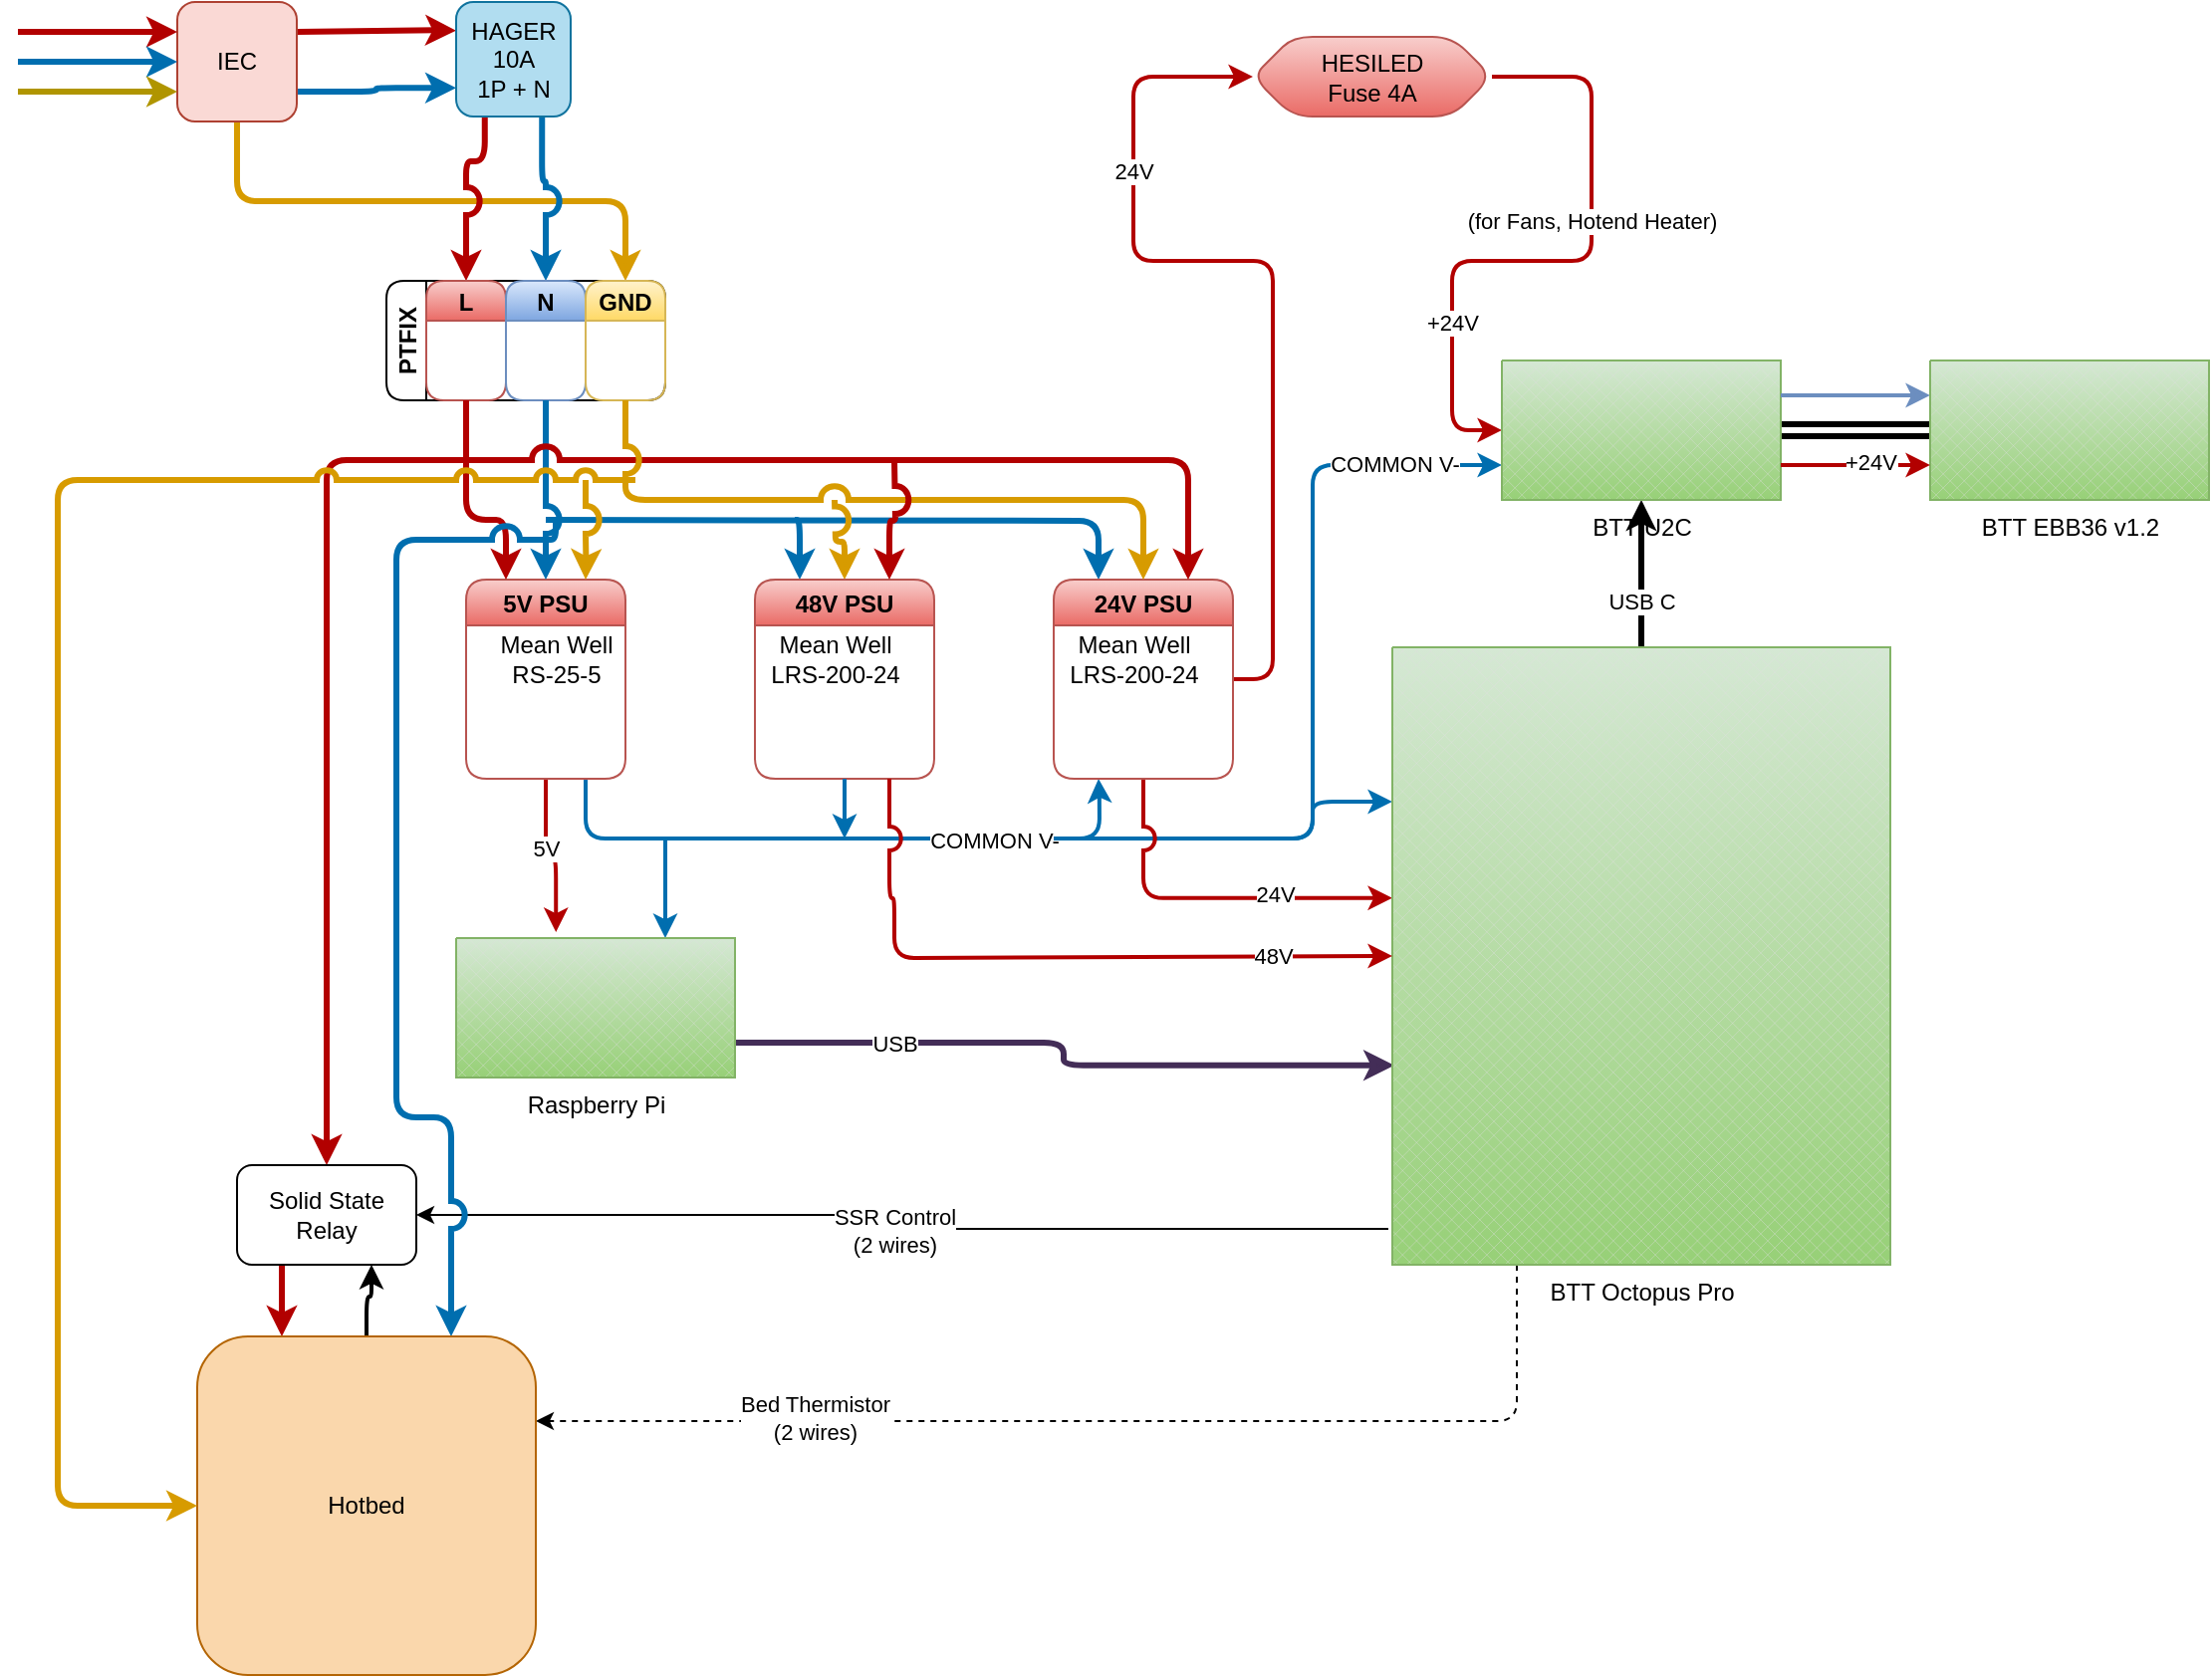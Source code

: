 <mxfile version="20.3.7" type="device"><diagram id="QOqqjxcJajb0X-ArDTNi" name="Page-1"><mxGraphModel dx="2062" dy="1072" grid="1" gridSize="10" guides="1" tooltips="1" connect="1" arrows="1" fold="1" page="1" pageScale="1" pageWidth="1169" pageHeight="827" math="0" shadow="0"><root><mxCell id="0"/><mxCell id="1" parent="0"/><mxCell id="SFFyEFczcYYvy0pRGhRm-11" style="edgeStyle=orthogonalEdgeStyle;curved=0;rounded=1;sketch=0;jumpStyle=arc;jumpSize=10;orthogonalLoop=1;jettySize=auto;html=1;exitX=1;exitY=0.25;exitDx=0;exitDy=0;strokeWidth=3;fillColor=#e51400;strokeColor=#B20000;entryX=0;entryY=0.25;entryDx=0;entryDy=0;" parent="1" source="SFFyEFczcYYvy0pRGhRm-1" target="SFFyEFczcYYvy0pRGhRm-10" edge="1"><mxGeometry relative="1" as="geometry"><mxPoint x="220" y="100" as="targetPoint"/><Array as="points"><mxPoint x="200" y="105"/><mxPoint x="200" y="104"/><mxPoint x="220" y="104"/></Array></mxGeometry></mxCell><mxCell id="SFFyEFczcYYvy0pRGhRm-12" style="edgeStyle=orthogonalEdgeStyle;curved=0;rounded=1;sketch=0;jumpStyle=arc;jumpSize=10;orthogonalLoop=1;jettySize=auto;html=1;exitX=1;exitY=0.75;exitDx=0;exitDy=0;strokeWidth=3;fillColor=#1ba1e2;strokeColor=#006EAF;entryX=0;entryY=0.75;entryDx=0;entryDy=0;" parent="1" source="SFFyEFczcYYvy0pRGhRm-1" target="SFFyEFczcYYvy0pRGhRm-10" edge="1"><mxGeometry relative="1" as="geometry"><mxPoint x="210" y="160" as="targetPoint"/><Array as="points"><mxPoint x="200" y="135"/><mxPoint x="200" y="133"/></Array></mxGeometry></mxCell><mxCell id="SFFyEFczcYYvy0pRGhRm-17" style="edgeStyle=orthogonalEdgeStyle;curved=0;rounded=1;sketch=0;jumpStyle=arc;jumpSize=10;orthogonalLoop=1;jettySize=auto;html=1;exitX=0.5;exitY=1;exitDx=0;exitDy=0;entryX=0.5;entryY=0;entryDx=0;entryDy=0;strokeWidth=3;fillColor=#ffe6cc;strokeColor=#d79b00;" parent="1" source="SFFyEFczcYYvy0pRGhRm-1" target="SFFyEFczcYYvy0pRGhRm-16" edge="1"><mxGeometry relative="1" as="geometry"/></mxCell><mxCell id="SFFyEFczcYYvy0pRGhRm-1" value="IEC" style="whiteSpace=wrap;html=1;aspect=fixed;rounded=1;sketch=0;fillColor=#fad9d5;strokeColor=#ae4132;" parent="1" vertex="1"><mxGeometry x="100" y="90" width="60" height="60" as="geometry"/></mxCell><mxCell id="SFFyEFczcYYvy0pRGhRm-4" value="" style="endArrow=classic;html=1;rounded=1;sketch=0;curved=0;jumpStyle=arc;jumpSize=10;entryX=0;entryY=0.25;entryDx=0;entryDy=0;fillColor=#e51400;strokeColor=#B20000;strokeWidth=3;" parent="1" target="SFFyEFczcYYvy0pRGhRm-1" edge="1"><mxGeometry width="50" height="50" relative="1" as="geometry"><mxPoint x="20" y="105" as="sourcePoint"/><mxPoint x="480" y="420" as="targetPoint"/></mxGeometry></mxCell><mxCell id="SFFyEFczcYYvy0pRGhRm-7" value="" style="endArrow=classic;html=1;rounded=1;sketch=0;curved=0;jumpStyle=arc;jumpSize=10;entryX=0;entryY=0.5;entryDx=0;entryDy=0;fillColor=#1ba1e2;strokeColor=#006EAF;strokeWidth=3;" parent="1" target="SFFyEFczcYYvy0pRGhRm-1" edge="1"><mxGeometry width="50" height="50" relative="1" as="geometry"><mxPoint x="20" y="120" as="sourcePoint"/><mxPoint x="70" y="115" as="targetPoint"/></mxGeometry></mxCell><mxCell id="SFFyEFczcYYvy0pRGhRm-9" value="" style="endArrow=classic;html=1;rounded=1;sketch=0;curved=0;jumpStyle=arc;jumpSize=10;entryX=0;entryY=0.75;entryDx=0;entryDy=0;fillColor=#e3c800;strokeColor=#B09500;strokeWidth=3;" parent="1" target="SFFyEFczcYYvy0pRGhRm-1" edge="1"><mxGeometry width="50" height="50" relative="1" as="geometry"><mxPoint x="20" y="135" as="sourcePoint"/><mxPoint x="80" y="125" as="targetPoint"/></mxGeometry></mxCell><mxCell id="SFFyEFczcYYvy0pRGhRm-18" style="edgeStyle=orthogonalEdgeStyle;curved=0;rounded=1;sketch=0;jumpStyle=arc;jumpSize=10;orthogonalLoop=1;jettySize=auto;html=1;exitX=0.25;exitY=1;exitDx=0;exitDy=0;entryX=0.5;entryY=0;entryDx=0;entryDy=0;strokeWidth=3;fillColor=#e51400;strokeColor=#B20000;" parent="1" source="SFFyEFczcYYvy0pRGhRm-10" target="SFFyEFczcYYvy0pRGhRm-14" edge="1"><mxGeometry relative="1" as="geometry"><Array as="points"><mxPoint x="254" y="170"/><mxPoint x="245" y="170"/></Array></mxGeometry></mxCell><mxCell id="SFFyEFczcYYvy0pRGhRm-19" style="edgeStyle=orthogonalEdgeStyle;curved=0;rounded=1;sketch=0;jumpStyle=arc;jumpSize=10;orthogonalLoop=1;jettySize=auto;html=1;exitX=0.75;exitY=1;exitDx=0;exitDy=0;entryX=0.5;entryY=0;entryDx=0;entryDy=0;strokeWidth=3;fillColor=#1ba1e2;strokeColor=#006EAF;" parent="1" source="SFFyEFczcYYvy0pRGhRm-10" target="SFFyEFczcYYvy0pRGhRm-15" edge="1"><mxGeometry relative="1" as="geometry"><Array as="points"><mxPoint x="283" y="180"/><mxPoint x="285" y="180"/></Array></mxGeometry></mxCell><mxCell id="SFFyEFczcYYvy0pRGhRm-10" value="&lt;div&gt;HAGER&lt;/div&gt;&lt;div&gt;10A&lt;/div&gt;&lt;div&gt;1P + N&lt;br&gt;&lt;/div&gt;" style="whiteSpace=wrap;html=1;aspect=fixed;rounded=1;sketch=0;fillColor=#b1ddf0;strokeColor=#10739e;" parent="1" vertex="1"><mxGeometry x="240" y="90" width="57.5" height="57.5" as="geometry"/></mxCell><mxCell id="SFFyEFczcYYvy0pRGhRm-13" value="PTFIX" style="swimlane;childLayout=stackLayout;resizeParent=1;resizeParentMax=0;startSize=20;horizontal=0;horizontalStack=1;rounded=1;sketch=0;" parent="1" vertex="1"><mxGeometry x="205" y="230" width="140" height="60" as="geometry"/></mxCell><mxCell id="SFFyEFczcYYvy0pRGhRm-14" value="L" style="swimlane;startSize=20;rounded=1;sketch=0;fillColor=#f8cecc;gradientColor=#ea6b66;strokeColor=#b85450;" parent="SFFyEFczcYYvy0pRGhRm-13" vertex="1"><mxGeometry x="20" width="40" height="60" as="geometry"/></mxCell><mxCell id="SFFyEFczcYYvy0pRGhRm-15" value="N" style="swimlane;startSize=20;rounded=1;sketch=0;fillColor=#dae8fc;gradientColor=#7ea6e0;strokeColor=#6c8ebf;" parent="SFFyEFczcYYvy0pRGhRm-13" vertex="1"><mxGeometry x="60" width="40" height="60" as="geometry"/></mxCell><mxCell id="SFFyEFczcYYvy0pRGhRm-16" value="GND" style="swimlane;startSize=20;rounded=1;sketch=0;fillColor=#fff2cc;gradientColor=#ffd966;strokeColor=#d6b656;" parent="SFFyEFczcYYvy0pRGhRm-13" vertex="1"><mxGeometry x="100" width="40" height="60" as="geometry"/></mxCell><mxCell id="SFFyEFczcYYvy0pRGhRm-33" style="edgeStyle=orthogonalEdgeStyle;curved=0;rounded=1;sketch=0;jumpStyle=arc;jumpSize=10;orthogonalLoop=1;jettySize=auto;html=1;entryX=0.25;entryY=0;entryDx=0;entryDy=0;strokeWidth=3;fillColor=#1ba1e2;strokeColor=#006EAF;" parent="1" target="SFFyEFczcYYvy0pRGhRm-22" edge="1"><mxGeometry relative="1" as="geometry"><mxPoint x="285" y="350" as="sourcePoint"/><mxPoint x="390" y="430" as="targetPoint"/></mxGeometry></mxCell><mxCell id="SFFyEFczcYYvy0pRGhRm-37" style="edgeStyle=orthogonalEdgeStyle;curved=0;rounded=1;sketch=0;jumpStyle=arc;jumpSize=10;orthogonalLoop=1;jettySize=auto;html=1;exitX=0.5;exitY=1;exitDx=0;exitDy=0;entryX=0.358;entryY=-0.043;entryDx=0;entryDy=0;entryPerimeter=0;strokeWidth=2;fillColor=#e51400;strokeColor=#B20000;" parent="1" source="SFFyEFczcYYvy0pRGhRm-21" target="SFFyEFczcYYvy0pRGhRm-25" edge="1"><mxGeometry relative="1" as="geometry"><mxPoint x="266.25" y="480.0" as="sourcePoint"/><mxPoint x="283.75" y="530" as="targetPoint"/></mxGeometry></mxCell><mxCell id="SFFyEFczcYYvy0pRGhRm-61" value="5V" style="edgeLabel;html=1;align=center;verticalAlign=middle;resizable=0;points=[];" parent="SFFyEFczcYYvy0pRGhRm-37" vertex="1" connectable="0"><mxGeometry x="0.154" y="-3" relative="1" as="geometry"><mxPoint x="-2" y="-8" as="offset"/></mxGeometry></mxCell><mxCell id="SFFyEFczcYYvy0pRGhRm-38" style="edgeStyle=orthogonalEdgeStyle;curved=0;rounded=1;sketch=0;jumpStyle=arc;jumpSize=10;orthogonalLoop=1;jettySize=auto;html=1;entryX=0.75;entryY=0;entryDx=0;entryDy=0;entryPerimeter=0;strokeWidth=2;fillColor=#1ba1e2;strokeColor=#006EAF;" parent="1" target="SFFyEFczcYYvy0pRGhRm-25" edge="1"><mxGeometry relative="1" as="geometry"><mxPoint x="345" y="510" as="sourcePoint"/><Array as="points"><mxPoint x="345" y="510"/></Array></mxGeometry></mxCell><mxCell id="GxqQu32guSxqrLnQr-hA-3" style="edgeStyle=orthogonalEdgeStyle;rounded=1;jumpStyle=arc;orthogonalLoop=1;jettySize=auto;html=1;exitX=0.75;exitY=1;exitDx=0;exitDy=0;shadow=0;strokeWidth=2;fillColor=#1ba1e2;strokeColor=#006EAF;entryX=0.25;entryY=1;entryDx=0;entryDy=0;" parent="1" source="SFFyEFczcYYvy0pRGhRm-21" edge="1" target="SFFyEFczcYYvy0pRGhRm-22"><mxGeometry relative="1" as="geometry"><mxPoint x="630" y="420" as="targetPoint"/><Array as="points"><mxPoint x="305" y="510"/><mxPoint x="563" y="510"/><mxPoint x="563" y="490"/></Array></mxGeometry></mxCell><mxCell id="GxqQu32guSxqrLnQr-hA-4" value="COMMON V-" style="edgeLabel;html=1;align=center;verticalAlign=middle;resizable=0;points=[];" parent="GxqQu32guSxqrLnQr-hA-3" vertex="1" connectable="0"><mxGeometry x="-0.258" y="-1" relative="1" as="geometry"><mxPoint x="117" as="offset"/></mxGeometry></mxCell><mxCell id="SFFyEFczcYYvy0pRGhRm-21" value="5V PSU" style="swimlane;rounded=1;sketch=0;fillColor=#f8cecc;gradientColor=#ea6b66;strokeColor=#b85450;" parent="1" vertex="1"><mxGeometry x="245" y="380" width="80" height="100" as="geometry"/></mxCell><mxCell id="SFFyEFczcYYvy0pRGhRm-48" style="edgeStyle=orthogonalEdgeStyle;curved=0;rounded=1;sketch=0;jumpStyle=arc;jumpSize=10;orthogonalLoop=1;jettySize=auto;html=1;entryX=0;entryY=0.25;entryDx=0;entryDy=0;entryPerimeter=0;strokeWidth=2;fillColor=#1ba1e2;strokeColor=#006EAF;" parent="1" target="SFFyEFczcYYvy0pRGhRm-26" edge="1"><mxGeometry relative="1" as="geometry"><mxPoint x="540" y="510" as="sourcePoint"/><Array as="points"><mxPoint x="670" y="510"/><mxPoint x="670" y="492"/></Array></mxGeometry></mxCell><mxCell id="SFFyEFczcYYvy0pRGhRm-49" style="edgeStyle=orthogonalEdgeStyle;curved=0;rounded=1;sketch=0;jumpStyle=arc;jumpSize=10;orthogonalLoop=1;jettySize=auto;html=1;exitX=0.5;exitY=1;exitDx=0;exitDy=0;entryX=0;entryY=0.406;entryDx=0;entryDy=0;entryPerimeter=0;strokeWidth=2;fillColor=#e51400;strokeColor=#B20000;" parent="1" source="SFFyEFczcYYvy0pRGhRm-22" target="SFFyEFczcYYvy0pRGhRm-26" edge="1"><mxGeometry relative="1" as="geometry"><Array as="points"><mxPoint x="585" y="540"/></Array></mxGeometry></mxCell><mxCell id="SFFyEFczcYYvy0pRGhRm-60" value="24V" style="edgeLabel;html=1;align=center;verticalAlign=middle;resizable=0;points=[];" parent="SFFyEFczcYYvy0pRGhRm-49" vertex="1" connectable="0"><mxGeometry x="0.616" y="2" relative="1" as="geometry"><mxPoint x="-24" as="offset"/></mxGeometry></mxCell><mxCell id="SFFyEFczcYYvy0pRGhRm-58" style="edgeStyle=orthogonalEdgeStyle;curved=0;rounded=1;sketch=0;jumpStyle=arc;jumpSize=10;orthogonalLoop=1;jettySize=auto;html=1;strokeWidth=2;fillColor=#e51400;strokeColor=#B20000;entryX=0;entryY=0.5;entryDx=0;entryDy=0;exitX=1;exitY=0.5;exitDx=0;exitDy=0;" parent="1" source="SFFyEFczcYYvy0pRGhRm-22" target="SFFyEFczcYYvy0pRGhRm-57" edge="1"><mxGeometry relative="1" as="geometry"><mxPoint x="770" y="330" as="targetPoint"/><Array as="points"><mxPoint x="650" y="430"/><mxPoint x="650" y="220"/><mxPoint x="580" y="220"/><mxPoint x="580" y="128"/></Array><mxPoint x="590" y="540" as="sourcePoint"/></mxGeometry></mxCell><mxCell id="SFFyEFczcYYvy0pRGhRm-59" value="24V" style="edgeLabel;html=1;align=center;verticalAlign=middle;resizable=0;points=[];" parent="SFFyEFczcYYvy0pRGhRm-58" vertex="1" connectable="0"><mxGeometry x="0.525" y="1" relative="1" as="geometry"><mxPoint x="1" as="offset"/></mxGeometry></mxCell><mxCell id="SFFyEFczcYYvy0pRGhRm-22" value="24V PSU" style="swimlane;rounded=1;sketch=0;fillColor=#f8cecc;gradientColor=#ea6b66;strokeColor=#b85450;" parent="1" vertex="1"><mxGeometry x="540" y="380" width="90" height="100" as="geometry"/></mxCell><mxCell id="SFFyEFczcYYvy0pRGhRm-24" value="&lt;div&gt;Mean Well&lt;/div&gt;&lt;div&gt;LRS-200-24&lt;br&gt;&lt;/div&gt;" style="text;html=1;align=center;verticalAlign=middle;resizable=0;points=[];autosize=1;strokeColor=none;fillColor=none;" parent="SFFyEFczcYYvy0pRGhRm-22" vertex="1"><mxGeometry y="25" width="80" height="30" as="geometry"/></mxCell><mxCell id="SFFyEFczcYYvy0pRGhRm-23" value="&lt;div&gt;Mean Well&lt;/div&gt;&lt;div&gt;RS-25-5&lt;br&gt;&lt;/div&gt;" style="text;html=1;align=center;verticalAlign=middle;resizable=0;points=[];autosize=1;strokeColor=none;fillColor=none;" parent="1" vertex="1"><mxGeometry x="255" y="405" width="70" height="30" as="geometry"/></mxCell><mxCell id="SFFyEFczcYYvy0pRGhRm-85" style="edgeStyle=orthogonalEdgeStyle;curved=0;rounded=1;sketch=0;jumpStyle=arc;jumpSize=10;orthogonalLoop=1;jettySize=auto;html=1;exitX=1;exitY=0.75;exitDx=0;exitDy=0;exitPerimeter=0;entryX=0.004;entryY=0.677;entryDx=0;entryDy=0;entryPerimeter=0;strokeWidth=3;fillColor=#76608a;strokeColor=#432D57;" parent="1" source="SFFyEFczcYYvy0pRGhRm-25" target="SFFyEFczcYYvy0pRGhRm-26" edge="1"><mxGeometry relative="1" as="geometry"/></mxCell><mxCell id="SFFyEFczcYYvy0pRGhRm-86" value="USB" style="edgeLabel;html=1;align=center;verticalAlign=middle;resizable=0;points=[];" parent="SFFyEFczcYYvy0pRGhRm-85" vertex="1" connectable="0"><mxGeometry x="-0.536" relative="1" as="geometry"><mxPoint as="offset"/></mxGeometry></mxCell><mxCell id="SFFyEFczcYYvy0pRGhRm-25" value="Raspberry Pi" style="verticalLabelPosition=bottom;verticalAlign=top;html=1;shape=mxgraph.basic.patternFillRect;fillStyle=diagGrid;step=5;fillStrokeWidth=0.2;fillStrokeColor=#dddddd;rounded=1;sketch=0;fillColor=#d5e8d4;gradientColor=#97d077;strokeColor=#82b366;" parent="1" vertex="1"><mxGeometry x="240" y="560" width="140" height="70" as="geometry"/></mxCell><mxCell id="SFFyEFczcYYvy0pRGhRm-45" style="edgeStyle=orthogonalEdgeStyle;curved=0;rounded=1;sketch=0;jumpStyle=arc;jumpSize=10;orthogonalLoop=1;jettySize=auto;html=1;exitX=-0.008;exitY=0.942;exitDx=0;exitDy=0;exitPerimeter=0;entryX=1;entryY=0.5;entryDx=0;entryDy=0;strokeWidth=1;" parent="1" source="SFFyEFczcYYvy0pRGhRm-26" target="SFFyEFczcYYvy0pRGhRm-28" edge="1"><mxGeometry relative="1" as="geometry"><Array as="points"><mxPoint x="455" y="706"/><mxPoint x="455" y="699"/></Array></mxGeometry></mxCell><mxCell id="SFFyEFczcYYvy0pRGhRm-74" value="&lt;div&gt;SSR Control&lt;/div&gt;&lt;div&gt;(2 wires)&lt;br&gt;&lt;/div&gt;" style="edgeLabel;html=1;align=center;verticalAlign=middle;resizable=0;points=[];" parent="SFFyEFczcYYvy0pRGhRm-45" vertex="1" connectable="0"><mxGeometry x="-0.691" y="1" relative="1" as="geometry"><mxPoint x="-172" as="offset"/></mxGeometry></mxCell><mxCell id="SFFyEFczcYYvy0pRGhRm-53" style="edgeStyle=orthogonalEdgeStyle;curved=0;rounded=1;sketch=0;jumpStyle=arc;jumpSize=10;orthogonalLoop=1;jettySize=auto;html=1;exitX=0.25;exitY=1;exitDx=0;exitDy=0;exitPerimeter=0;entryX=1;entryY=0.25;entryDx=0;entryDy=0;strokeWidth=1;dashed=1;" parent="1" source="SFFyEFczcYYvy0pRGhRm-26" target="SFFyEFczcYYvy0pRGhRm-42" edge="1"><mxGeometry relative="1" as="geometry"/></mxCell><mxCell id="SFFyEFczcYYvy0pRGhRm-54" value="&lt;div&gt;Bed Thermistor&lt;/div&gt;&lt;div&gt;(2 wires)&lt;br&gt;&lt;/div&gt;" style="edgeLabel;html=1;align=center;verticalAlign=middle;resizable=0;points=[];" parent="SFFyEFczcYYvy0pRGhRm-53" vertex="1" connectable="0"><mxGeometry x="-0.177" y="1" relative="1" as="geometry"><mxPoint x="-196" y="-3" as="offset"/></mxGeometry></mxCell><mxCell id="Mj51eeM_Xu9b8BgjPoMT-12" style="edgeStyle=orthogonalEdgeStyle;rounded=0;orthogonalLoop=1;jettySize=auto;html=1;exitX=0.5;exitY=0;exitDx=0;exitDy=0;exitPerimeter=0;entryX=0.5;entryY=1;entryDx=0;entryDy=0;entryPerimeter=0;strokeWidth=3;" edge="1" parent="1" source="SFFyEFczcYYvy0pRGhRm-26" target="Mj51eeM_Xu9b8BgjPoMT-11"><mxGeometry relative="1" as="geometry"/></mxCell><mxCell id="Mj51eeM_Xu9b8BgjPoMT-13" value="USB C" style="edgeLabel;html=1;align=center;verticalAlign=middle;resizable=0;points=[];" vertex="1" connectable="0" parent="Mj51eeM_Xu9b8BgjPoMT-12"><mxGeometry x="0.205" y="1" relative="1" as="geometry"><mxPoint x="1" y="21" as="offset"/></mxGeometry></mxCell><mxCell id="SFFyEFczcYYvy0pRGhRm-26" value="BTT Octopus Pro" style="verticalLabelPosition=bottom;verticalAlign=top;html=1;shape=mxgraph.basic.patternFillRect;fillStyle=diagGrid;step=5;fillStrokeWidth=0.2;fillStrokeColor=#dddddd;rounded=1;sketch=0;fillColor=#d5e8d4;gradientColor=#97d077;strokeColor=#82b366;" parent="1" vertex="1"><mxGeometry x="710" y="414" width="250" height="310" as="geometry"/></mxCell><mxCell id="SFFyEFczcYYvy0pRGhRm-43" style="edgeStyle=orthogonalEdgeStyle;curved=0;rounded=1;sketch=0;jumpStyle=arc;jumpSize=10;orthogonalLoop=1;jettySize=auto;html=1;exitX=0.25;exitY=1;exitDx=0;exitDy=0;entryX=0.25;entryY=0;entryDx=0;entryDy=0;strokeWidth=3;fillColor=#e51400;strokeColor=#B20000;" parent="1" source="SFFyEFczcYYvy0pRGhRm-28" target="SFFyEFczcYYvy0pRGhRm-42" edge="1"><mxGeometry relative="1" as="geometry"/></mxCell><mxCell id="SFFyEFczcYYvy0pRGhRm-29" style="edgeStyle=orthogonalEdgeStyle;curved=0;rounded=1;sketch=0;jumpStyle=arc;jumpSize=10;orthogonalLoop=1;jettySize=auto;html=1;entryX=0.75;entryY=0;entryDx=0;entryDy=0;strokeWidth=3;fillColor=#ffe6cc;strokeColor=#d79b00;" parent="1" target="SFFyEFczcYYvy0pRGhRm-21" edge="1"><mxGeometry relative="1" as="geometry"><mxPoint x="305" y="330" as="sourcePoint"/></mxGeometry></mxCell><mxCell id="SFFyEFczcYYvy0pRGhRm-30" style="edgeStyle=orthogonalEdgeStyle;curved=0;rounded=1;sketch=0;jumpStyle=arc;jumpSize=10;orthogonalLoop=1;jettySize=auto;html=1;exitX=0.5;exitY=1;exitDx=0;exitDy=0;entryX=0.5;entryY=0;entryDx=0;entryDy=0;strokeWidth=3;fillColor=#1ba1e2;strokeColor=#006EAF;" parent="1" source="SFFyEFczcYYvy0pRGhRm-15" target="SFFyEFczcYYvy0pRGhRm-21" edge="1"><mxGeometry relative="1" as="geometry"/></mxCell><mxCell id="SFFyEFczcYYvy0pRGhRm-31" style="edgeStyle=orthogonalEdgeStyle;curved=0;rounded=1;sketch=0;jumpStyle=arc;jumpSize=10;orthogonalLoop=1;jettySize=auto;html=1;exitX=0.5;exitY=1;exitDx=0;exitDy=0;entryX=0.25;entryY=0;entryDx=0;entryDy=0;strokeWidth=3;fillColor=#e51400;strokeColor=#B20000;" parent="1" source="SFFyEFczcYYvy0pRGhRm-14" target="SFFyEFczcYYvy0pRGhRm-21" edge="1"><mxGeometry relative="1" as="geometry"><Array as="points"><mxPoint x="245" y="350"/><mxPoint x="265" y="350"/></Array></mxGeometry></mxCell><mxCell id="SFFyEFczcYYvy0pRGhRm-35" style="edgeStyle=orthogonalEdgeStyle;curved=0;rounded=1;sketch=0;jumpStyle=arc;jumpSize=10;orthogonalLoop=1;jettySize=auto;html=1;strokeWidth=3;fillColor=#1ba1e2;strokeColor=#006EAF;entryX=0.25;entryY=0;entryDx=0;entryDy=0;" parent="1" target="Mj51eeM_Xu9b8BgjPoMT-1" edge="1"><mxGeometry relative="1" as="geometry"><mxPoint x="410" y="350" as="sourcePoint"/></mxGeometry></mxCell><mxCell id="SFFyEFczcYYvy0pRGhRm-36" style="edgeStyle=orthogonalEdgeStyle;curved=0;rounded=1;sketch=0;jumpStyle=arc;jumpSize=10;orthogonalLoop=1;jettySize=auto;html=1;entryX=0.75;entryY=0;entryDx=0;entryDy=0;strokeWidth=3;fillColor=#e51400;strokeColor=#B20000;" parent="1" target="SFFyEFczcYYvy0pRGhRm-22" edge="1"><mxGeometry relative="1" as="geometry"><mxPoint x="245" y="320" as="sourcePoint"/><Array as="points"><mxPoint x="255" y="320"/><mxPoint x="608" y="320"/></Array></mxGeometry></mxCell><mxCell id="SFFyEFczcYYvy0pRGhRm-52" style="edgeStyle=orthogonalEdgeStyle;curved=0;rounded=1;sketch=0;jumpStyle=arc;jumpSize=10;orthogonalLoop=1;jettySize=auto;html=1;entryX=0.5;entryY=0;entryDx=0;entryDy=0;strokeWidth=3;fillColor=#ffe6cc;strokeColor=#d79b00;" parent="1" target="Mj51eeM_Xu9b8BgjPoMT-1" edge="1"><mxGeometry relative="1" as="geometry"><mxPoint x="430" y="340" as="sourcePoint"/></mxGeometry></mxCell><mxCell id="SFFyEFczcYYvy0pRGhRm-39" style="edgeStyle=orthogonalEdgeStyle;curved=0;rounded=1;sketch=0;jumpStyle=arc;jumpSize=10;orthogonalLoop=1;jettySize=auto;html=1;strokeWidth=3;fillColor=#e51400;strokeColor=#B20000;" parent="1" target="SFFyEFczcYYvy0pRGhRm-28" edge="1"><mxGeometry relative="1" as="geometry"><Array as="points"><mxPoint x="235" y="320"/><mxPoint x="160" y="320"/></Array><mxPoint x="170" y="630" as="targetPoint"/><mxPoint x="245" y="320" as="sourcePoint"/></mxGeometry></mxCell><mxCell id="SFFyEFczcYYvy0pRGhRm-44" style="edgeStyle=orthogonalEdgeStyle;curved=0;rounded=1;sketch=0;jumpStyle=arc;jumpSize=10;orthogonalLoop=1;jettySize=auto;html=1;strokeWidth=3;fillColor=#1ba1e2;strokeColor=#006EAF;entryX=0.75;entryY=0;entryDx=0;entryDy=0;" parent="1" target="SFFyEFczcYYvy0pRGhRm-42" edge="1"><mxGeometry relative="1" as="geometry"><Array as="points"><mxPoint x="290" y="360"/><mxPoint x="210" y="360"/><mxPoint x="210" y="650"/><mxPoint x="238" y="650"/></Array><mxPoint x="260" y="800" as="targetPoint"/><mxPoint x="290" y="350" as="sourcePoint"/></mxGeometry></mxCell><mxCell id="GxqQu32guSxqrLnQr-hA-5" value="" style="edgeStyle=orthogonalEdgeStyle;rounded=1;jumpStyle=arc;orthogonalLoop=1;jettySize=auto;html=1;shadow=0;strokeWidth=2;entryX=0.75;entryY=1;entryDx=0;entryDy=0;" parent="1" source="SFFyEFczcYYvy0pRGhRm-42" target="SFFyEFczcYYvy0pRGhRm-28" edge="1"><mxGeometry relative="1" as="geometry"/></mxCell><mxCell id="SFFyEFczcYYvy0pRGhRm-42" value="Hotbed" style="whiteSpace=wrap;html=1;aspect=fixed;rounded=1;sketch=0;fillColor=#fad7ac;strokeColor=#b46504;" parent="1" vertex="1"><mxGeometry x="110" y="760" width="170" height="170" as="geometry"/></mxCell><mxCell id="SFFyEFczcYYvy0pRGhRm-28" value="Solid State Relay" style="rounded=1;whiteSpace=wrap;html=1;sketch=0;" parent="1" vertex="1"><mxGeometry x="130" y="674" width="90" height="50" as="geometry"/></mxCell><mxCell id="SFFyEFczcYYvy0pRGhRm-46" style="edgeStyle=orthogonalEdgeStyle;curved=0;rounded=1;sketch=0;jumpStyle=arc;jumpSize=10;orthogonalLoop=1;jettySize=auto;html=1;exitX=0.5;exitY=1;exitDx=0;exitDy=0;strokeWidth=3;fillColor=#ffe6cc;strokeColor=#d79b00;entryX=0.5;entryY=0;entryDx=0;entryDy=0;" parent="1" source="SFFyEFczcYYvy0pRGhRm-16" target="SFFyEFczcYYvy0pRGhRm-22" edge="1"><mxGeometry relative="1" as="geometry"><Array as="points"><mxPoint x="325" y="340"/><mxPoint x="585" y="340"/></Array><mxPoint x="390" y="410" as="targetPoint"/></mxGeometry></mxCell><mxCell id="SFFyEFczcYYvy0pRGhRm-63" style="edgeStyle=orthogonalEdgeStyle;curved=0;rounded=1;sketch=0;jumpStyle=arc;jumpSize=10;orthogonalLoop=1;jettySize=auto;html=1;exitX=1;exitY=0.5;exitDx=0;exitDy=0;strokeWidth=2;fillColor=#e51400;strokeColor=#B20000;entryX=0;entryY=0.5;entryDx=0;entryDy=0;entryPerimeter=0;" parent="1" source="SFFyEFczcYYvy0pRGhRm-57" target="Mj51eeM_Xu9b8BgjPoMT-11" edge="1"><mxGeometry relative="1" as="geometry"><mxPoint x="1097.427" y="332" as="targetPoint"/><Array as="points"><mxPoint x="810" y="128"/><mxPoint x="810" y="220"/><mxPoint x="740" y="220"/><mxPoint x="740" y="305"/></Array></mxGeometry></mxCell><mxCell id="SFFyEFczcYYvy0pRGhRm-64" value="+24V" style="edgeLabel;html=1;align=center;verticalAlign=middle;resizable=0;points=[];" parent="SFFyEFczcYYvy0pRGhRm-63" vertex="1" connectable="0"><mxGeometry x="0.321" y="-2" relative="1" as="geometry"><mxPoint x="2" y="30" as="offset"/></mxGeometry></mxCell><mxCell id="fb7917xTDGyU8bJ730uv-2" value="(for Fans, Hotend Heater)" style="edgeLabel;html=1;align=center;verticalAlign=middle;resizable=0;points=[];" parent="SFFyEFczcYYvy0pRGhRm-63" vertex="1" connectable="0"><mxGeometry x="-0.27" relative="1" as="geometry"><mxPoint y="5" as="offset"/></mxGeometry></mxCell><mxCell id="SFFyEFczcYYvy0pRGhRm-57" value="&lt;div&gt;HESILED&lt;/div&gt;&lt;div&gt;Fuse 4A&lt;br&gt;&lt;/div&gt;" style="shape=hexagon;perimeter=hexagonPerimeter2;whiteSpace=wrap;html=1;fixedSize=1;rounded=1;sketch=0;fillColor=#f8cecc;gradientColor=#ea6b66;strokeColor=#b85450;" parent="1" vertex="1"><mxGeometry x="640" y="107.5" width="120" height="40" as="geometry"/></mxCell><mxCell id="SFFyEFczcYYvy0pRGhRm-66" style="edgeStyle=orthogonalEdgeStyle;curved=0;rounded=1;sketch=0;jumpStyle=arc;jumpSize=10;orthogonalLoop=1;jettySize=auto;html=1;strokeWidth=2;fillColor=#1ba1e2;strokeColor=#006EAF;entryX=0;entryY=0.75;entryDx=0;entryDy=0;entryPerimeter=0;" parent="1" target="Mj51eeM_Xu9b8BgjPoMT-11" edge="1"><mxGeometry relative="1" as="geometry"><mxPoint x="775" y="897.5" as="targetPoint"/><Array as="points"><mxPoint x="670" y="510"/><mxPoint x="670" y="323"/></Array><mxPoint x="650" y="510" as="sourcePoint"/></mxGeometry></mxCell><mxCell id="Mj51eeM_Xu9b8BgjPoMT-10" value="COMMON V-" style="edgeLabel;html=1;align=center;verticalAlign=middle;resizable=0;points=[];" vertex="1" connectable="0" parent="SFFyEFczcYYvy0pRGhRm-66"><mxGeometry x="0.5" y="1" relative="1" as="geometry"><mxPoint x="21" as="offset"/></mxGeometry></mxCell><mxCell id="GxqQu32guSxqrLnQr-hA-1" style="edgeStyle=orthogonalEdgeStyle;rounded=1;orthogonalLoop=1;jettySize=auto;html=1;entryX=0;entryY=0.5;entryDx=0;entryDy=0;shadow=0;strokeWidth=3;fillColor=#ffe6cc;strokeColor=#d79b00;jumpStyle=arc;" parent="1" target="SFFyEFczcYYvy0pRGhRm-42" edge="1"><mxGeometry relative="1" as="geometry"><Array as="points"><mxPoint x="40" y="330"/><mxPoint x="40" y="845"/></Array><mxPoint x="330" y="330" as="sourcePoint"/></mxGeometry></mxCell><mxCell id="Mj51eeM_Xu9b8BgjPoMT-1" value="48V PSU" style="swimlane;rounded=1;sketch=0;fillColor=#f8cecc;gradientColor=#ea6b66;strokeColor=#b85450;" vertex="1" parent="1"><mxGeometry x="390" y="380" width="90" height="100" as="geometry"/></mxCell><mxCell id="Mj51eeM_Xu9b8BgjPoMT-2" value="&lt;div&gt;Mean Well&lt;/div&gt;&lt;div&gt;LRS-200-24&lt;br&gt;&lt;/div&gt;" style="text;html=1;align=center;verticalAlign=middle;resizable=0;points=[];autosize=1;strokeColor=none;fillColor=none;" vertex="1" parent="Mj51eeM_Xu9b8BgjPoMT-1"><mxGeometry y="25" width="80" height="30" as="geometry"/></mxCell><mxCell id="Mj51eeM_Xu9b8BgjPoMT-4" style="edgeStyle=orthogonalEdgeStyle;curved=0;rounded=1;sketch=0;jumpStyle=arc;jumpSize=10;orthogonalLoop=1;jettySize=auto;html=1;entryX=0.75;entryY=0;entryDx=0;entryDy=0;strokeWidth=3;fillColor=#e51400;strokeColor=#B20000;" edge="1" parent="1" target="Mj51eeM_Xu9b8BgjPoMT-1"><mxGeometry relative="1" as="geometry"><mxPoint x="460" y="320" as="sourcePoint"/><mxPoint x="617.5" y="390" as="targetPoint"/></mxGeometry></mxCell><mxCell id="Mj51eeM_Xu9b8BgjPoMT-6" style="edgeStyle=orthogonalEdgeStyle;curved=0;rounded=1;sketch=0;jumpStyle=arc;jumpSize=10;orthogonalLoop=1;jettySize=auto;html=1;strokeWidth=2;fillColor=#1ba1e2;strokeColor=#006EAF;exitX=0.5;exitY=1;exitDx=0;exitDy=0;" edge="1" parent="1" source="Mj51eeM_Xu9b8BgjPoMT-1"><mxGeometry relative="1" as="geometry"><mxPoint x="355" y="520" as="sourcePoint"/><Array as="points"><mxPoint x="435" y="510"/></Array><mxPoint x="435" y="510" as="targetPoint"/></mxGeometry></mxCell><mxCell id="Mj51eeM_Xu9b8BgjPoMT-8" style="edgeStyle=orthogonalEdgeStyle;curved=0;rounded=1;sketch=0;jumpStyle=arc;jumpSize=10;orthogonalLoop=1;jettySize=auto;html=1;exitX=0.75;exitY=1;exitDx=0;exitDy=0;strokeWidth=2;fillColor=#e51400;strokeColor=#B20000;entryX=0;entryY=0.5;entryDx=0;entryDy=0;entryPerimeter=0;" edge="1" parent="1" source="Mj51eeM_Xu9b8BgjPoMT-1" target="SFFyEFczcYYvy0pRGhRm-26"><mxGeometry relative="1" as="geometry"><Array as="points"><mxPoint x="458" y="540"/><mxPoint x="460" y="540"/><mxPoint x="460" y="570"/><mxPoint x="690" y="570"/><mxPoint x="690" y="569"/></Array><mxPoint x="640" y="465" as="sourcePoint"/><mxPoint x="1020" y="570" as="targetPoint"/></mxGeometry></mxCell><mxCell id="Mj51eeM_Xu9b8BgjPoMT-9" value="48V" style="edgeLabel;html=1;align=center;verticalAlign=middle;resizable=0;points=[];" vertex="1" connectable="0" parent="Mj51eeM_Xu9b8BgjPoMT-8"><mxGeometry x="0.616" y="2" relative="1" as="geometry"><mxPoint x="5" y="1" as="offset"/></mxGeometry></mxCell><mxCell id="Mj51eeM_Xu9b8BgjPoMT-25" style="edgeStyle=orthogonalEdgeStyle;shape=link;rounded=0;orthogonalLoop=1;jettySize=auto;html=1;exitX=1;exitY=0.5;exitDx=0;exitDy=0;exitPerimeter=0;entryX=0;entryY=0.5;entryDx=0;entryDy=0;entryPerimeter=0;strokeWidth=3;" edge="1" parent="1" source="Mj51eeM_Xu9b8BgjPoMT-11" target="Mj51eeM_Xu9b8BgjPoMT-14"><mxGeometry relative="1" as="geometry"/></mxCell><mxCell id="Mj51eeM_Xu9b8BgjPoMT-11" value="&lt;div align=&quot;justify&quot;&gt;BTT U2C&lt;/div&gt;" style="verticalLabelPosition=bottom;verticalAlign=top;html=1;shape=mxgraph.basic.patternFillRect;fillStyle=diagGrid;step=5;fillStrokeWidth=0.2;fillStrokeColor=#dddddd;rounded=1;sketch=0;fillColor=#d5e8d4;gradientColor=#97d077;strokeColor=#82b366;" vertex="1" parent="1"><mxGeometry x="765" y="270" width="140" height="70" as="geometry"/></mxCell><mxCell id="Mj51eeM_Xu9b8BgjPoMT-20" style="edgeStyle=orthogonalEdgeStyle;rounded=0;orthogonalLoop=1;jettySize=auto;html=1;strokeWidth=2;fillColor=#dae8fc;strokeColor=#6c8ebf;entryX=0;entryY=0.25;entryDx=0;entryDy=0;entryPerimeter=0;exitX=1;exitY=0.25;exitDx=0;exitDy=0;exitPerimeter=0;" edge="1" parent="1" source="Mj51eeM_Xu9b8BgjPoMT-11" target="Mj51eeM_Xu9b8BgjPoMT-14"><mxGeometry relative="1" as="geometry"><mxPoint x="1090" y="1085" as="targetPoint"/><mxPoint x="540" y="1283" as="sourcePoint"/></mxGeometry></mxCell><mxCell id="Mj51eeM_Xu9b8BgjPoMT-14" value="BTT EBB36 v1.2" style="verticalLabelPosition=bottom;verticalAlign=top;html=1;shape=mxgraph.basic.patternFillRect;fillStyle=diagGrid;step=5;fillStrokeWidth=0.2;fillStrokeColor=#dddddd;rounded=1;sketch=0;fillColor=#d5e8d4;gradientColor=#97d077;strokeColor=#82b366;" vertex="1" parent="1"><mxGeometry x="980" y="270" width="140" height="70" as="geometry"/></mxCell><mxCell id="Mj51eeM_Xu9b8BgjPoMT-22" style="edgeStyle=orthogonalEdgeStyle;curved=0;rounded=1;sketch=0;jumpStyle=arc;jumpSize=10;orthogonalLoop=1;jettySize=auto;html=1;exitX=1;exitY=0.75;exitDx=0;exitDy=0;strokeWidth=2;fillColor=#e51400;strokeColor=#B20000;entryX=0;entryY=0.75;entryDx=0;entryDy=0;entryPerimeter=0;exitPerimeter=0;" edge="1" parent="1" source="Mj51eeM_Xu9b8BgjPoMT-11" target="Mj51eeM_Xu9b8BgjPoMT-14"><mxGeometry relative="1" as="geometry"><mxPoint x="775" y="925" as="targetPoint"/><mxPoint x="630" y="925" as="sourcePoint"/></mxGeometry></mxCell><mxCell id="Mj51eeM_Xu9b8BgjPoMT-23" value="+24V" style="edgeLabel;html=1;align=center;verticalAlign=middle;resizable=0;points=[];" vertex="1" connectable="0" parent="Mj51eeM_Xu9b8BgjPoMT-22"><mxGeometry x="0.321" y="-2" relative="1" as="geometry"><mxPoint x="-5" y="-4" as="offset"/></mxGeometry></mxCell></root></mxGraphModel></diagram></mxfile>